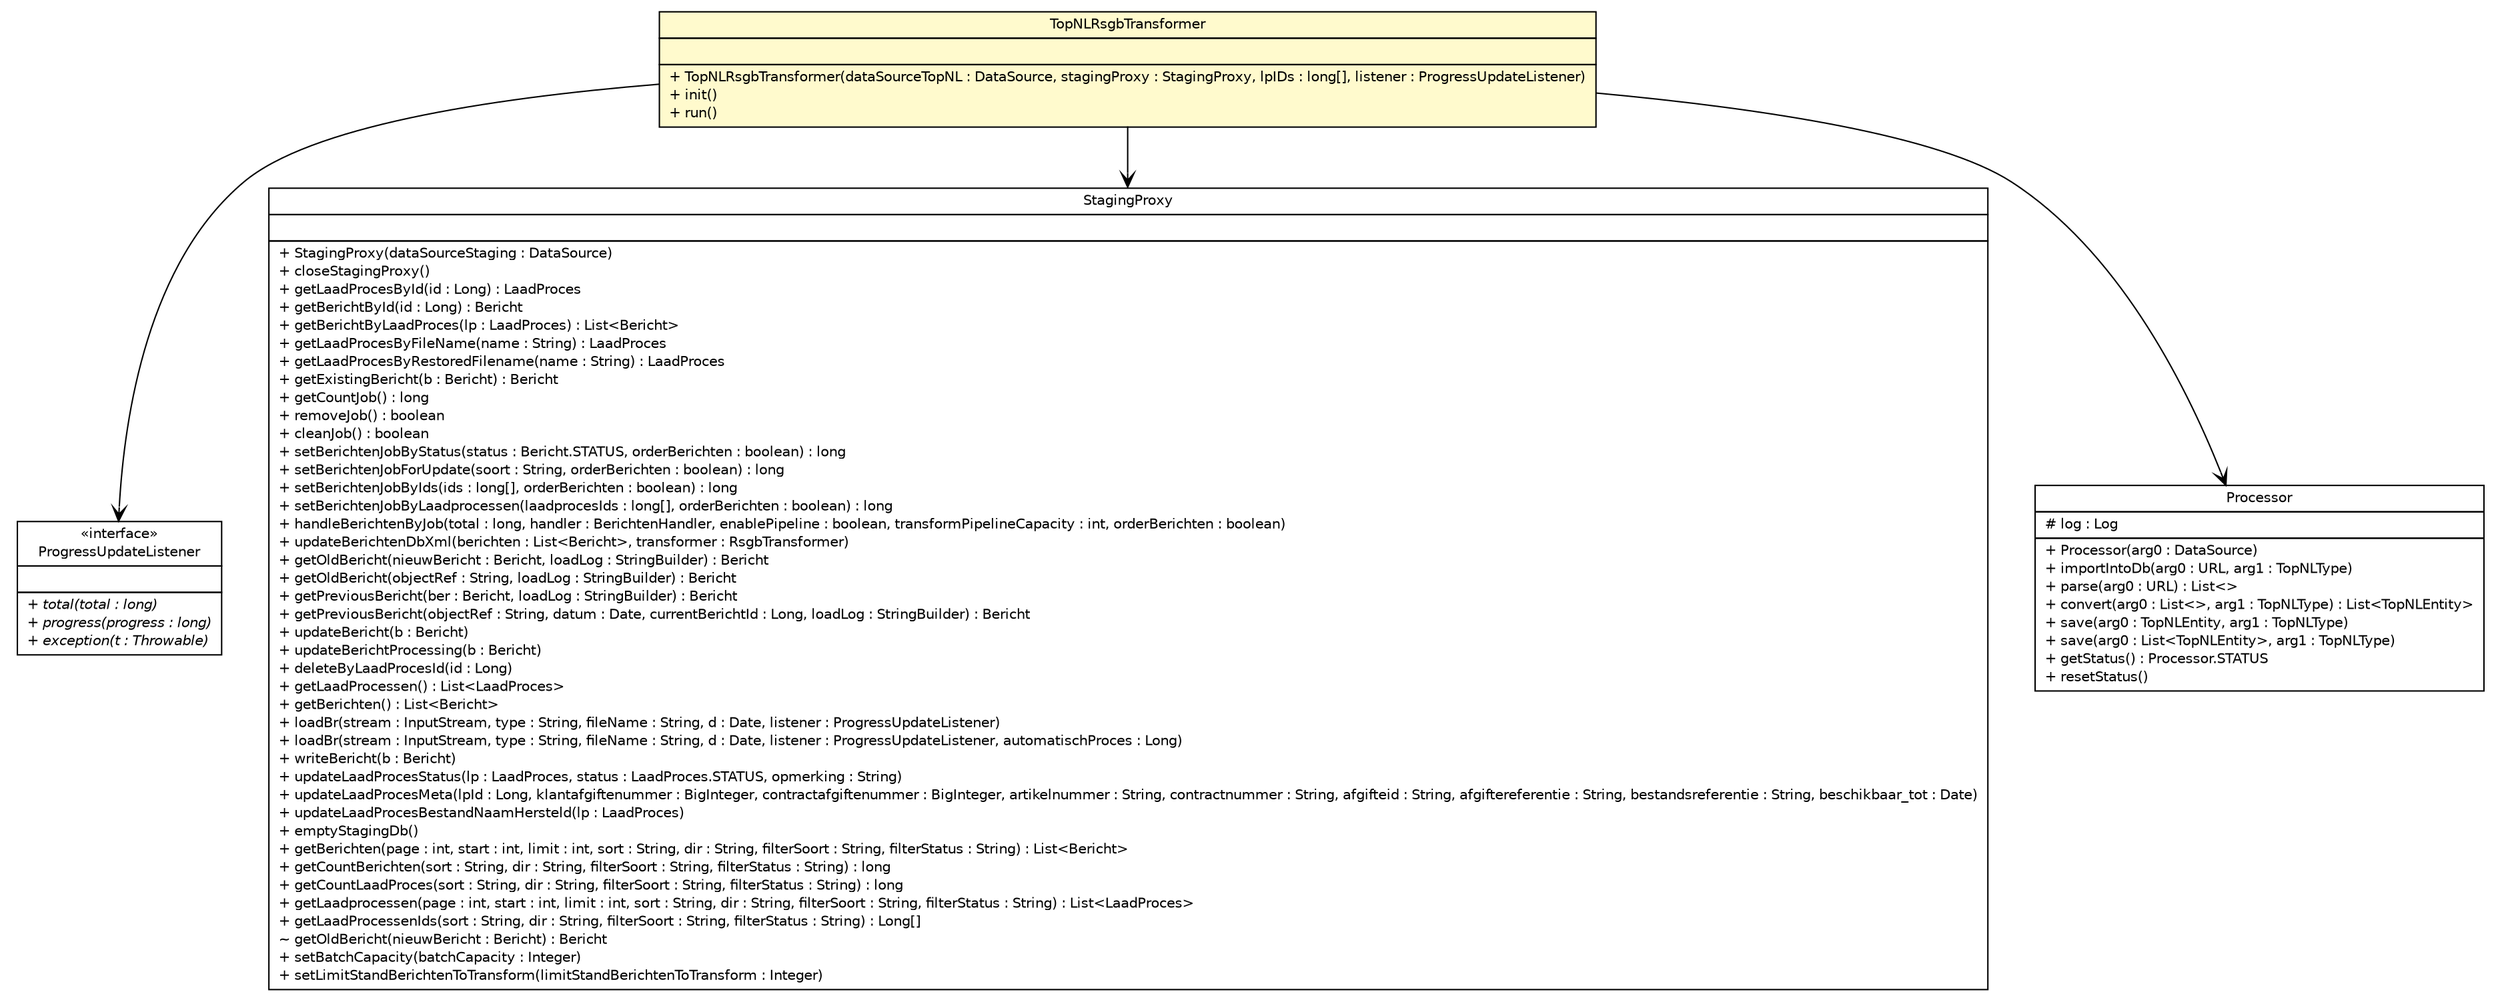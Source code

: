 #!/usr/local/bin/dot
#
# Class diagram 
# Generated by UMLGraph version R5_6-24-gf6e263 (http://www.umlgraph.org/)
#

digraph G {
	edge [fontname="Helvetica",fontsize=10,labelfontname="Helvetica",labelfontsize=10];
	node [fontname="Helvetica",fontsize=10,shape=plaintext];
	nodesep=0.25;
	ranksep=0.5;
	// nl.b3p.brmo.loader.ProgressUpdateListener
	c2868 [label=<<table title="nl.b3p.brmo.loader.ProgressUpdateListener" border="0" cellborder="1" cellspacing="0" cellpadding="2" port="p" href="../ProgressUpdateListener.html">
		<tr><td><table border="0" cellspacing="0" cellpadding="1">
<tr><td align="center" balign="center"> &#171;interface&#187; </td></tr>
<tr><td align="center" balign="center"> ProgressUpdateListener </td></tr>
		</table></td></tr>
		<tr><td><table border="0" cellspacing="0" cellpadding="1">
<tr><td align="left" balign="left">  </td></tr>
		</table></td></tr>
		<tr><td><table border="0" cellspacing="0" cellpadding="1">
<tr><td align="left" balign="left"><font face="Helvetica-Oblique" point-size="10.0"> + total(total : long) </font></td></tr>
<tr><td align="left" balign="left"><font face="Helvetica-Oblique" point-size="10.0"> + progress(progress : long) </font></td></tr>
<tr><td align="left" balign="left"><font face="Helvetica-Oblique" point-size="10.0"> + exception(t : Throwable) </font></td></tr>
		</table></td></tr>
		</table>>, URL="../ProgressUpdateListener.html", fontname="Helvetica", fontcolor="black", fontsize=10.0];
	// nl.b3p.brmo.loader.StagingProxy
	c2870 [label=<<table title="nl.b3p.brmo.loader.StagingProxy" border="0" cellborder="1" cellspacing="0" cellpadding="2" port="p" href="../StagingProxy.html">
		<tr><td><table border="0" cellspacing="0" cellpadding="1">
<tr><td align="center" balign="center"> StagingProxy </td></tr>
		</table></td></tr>
		<tr><td><table border="0" cellspacing="0" cellpadding="1">
<tr><td align="left" balign="left">  </td></tr>
		</table></td></tr>
		<tr><td><table border="0" cellspacing="0" cellpadding="1">
<tr><td align="left" balign="left"> + StagingProxy(dataSourceStaging : DataSource) </td></tr>
<tr><td align="left" balign="left"> + closeStagingProxy() </td></tr>
<tr><td align="left" balign="left"> + getLaadProcesById(id : Long) : LaadProces </td></tr>
<tr><td align="left" balign="left"> + getBerichtById(id : Long) : Bericht </td></tr>
<tr><td align="left" balign="left"> + getBerichtByLaadProces(lp : LaadProces) : List&lt;Bericht&gt; </td></tr>
<tr><td align="left" balign="left"> + getLaadProcesByFileName(name : String) : LaadProces </td></tr>
<tr><td align="left" balign="left"> + getLaadProcesByRestoredFilename(name : String) : LaadProces </td></tr>
<tr><td align="left" balign="left"> + getExistingBericht(b : Bericht) : Bericht </td></tr>
<tr><td align="left" balign="left"> + getCountJob() : long </td></tr>
<tr><td align="left" balign="left"> + removeJob() : boolean </td></tr>
<tr><td align="left" balign="left"> + cleanJob() : boolean </td></tr>
<tr><td align="left" balign="left"> + setBerichtenJobByStatus(status : Bericht.STATUS, orderBerichten : boolean) : long </td></tr>
<tr><td align="left" balign="left"> + setBerichtenJobForUpdate(soort : String, orderBerichten : boolean) : long </td></tr>
<tr><td align="left" balign="left"> + setBerichtenJobByIds(ids : long[], orderBerichten : boolean) : long </td></tr>
<tr><td align="left" balign="left"> + setBerichtenJobByLaadprocessen(laadprocesIds : long[], orderBerichten : boolean) : long </td></tr>
<tr><td align="left" balign="left"> + handleBerichtenByJob(total : long, handler : BerichtenHandler, enablePipeline : boolean, transformPipelineCapacity : int, orderBerichten : boolean) </td></tr>
<tr><td align="left" balign="left"> + updateBerichtenDbXml(berichten : List&lt;Bericht&gt;, transformer : RsgbTransformer) </td></tr>
<tr><td align="left" balign="left"> + getOldBericht(nieuwBericht : Bericht, loadLog : StringBuilder) : Bericht </td></tr>
<tr><td align="left" balign="left"> + getOldBericht(objectRef : String, loadLog : StringBuilder) : Bericht </td></tr>
<tr><td align="left" balign="left"> + getPreviousBericht(ber : Bericht, loadLog : StringBuilder) : Bericht </td></tr>
<tr><td align="left" balign="left"> + getPreviousBericht(objectRef : String, datum : Date, currentBerichtId : Long, loadLog : StringBuilder) : Bericht </td></tr>
<tr><td align="left" balign="left"> + updateBericht(b : Bericht) </td></tr>
<tr><td align="left" balign="left"> + updateBerichtProcessing(b : Bericht) </td></tr>
<tr><td align="left" balign="left"> + deleteByLaadProcesId(id : Long) </td></tr>
<tr><td align="left" balign="left"> + getLaadProcessen() : List&lt;LaadProces&gt; </td></tr>
<tr><td align="left" balign="left"> + getBerichten() : List&lt;Bericht&gt; </td></tr>
<tr><td align="left" balign="left"> + loadBr(stream : InputStream, type : String, fileName : String, d : Date, listener : ProgressUpdateListener) </td></tr>
<tr><td align="left" balign="left"> + loadBr(stream : InputStream, type : String, fileName : String, d : Date, listener : ProgressUpdateListener, automatischProces : Long) </td></tr>
<tr><td align="left" balign="left"> + writeBericht(b : Bericht) </td></tr>
<tr><td align="left" balign="left"> + updateLaadProcesStatus(lp : LaadProces, status : LaadProces.STATUS, opmerking : String) </td></tr>
<tr><td align="left" balign="left"> + updateLaadProcesMeta(lpId : Long, klantafgiftenummer : BigInteger, contractafgiftenummer : BigInteger, artikelnummer : String, contractnummer : String, afgifteid : String, afgiftereferentie : String, bestandsreferentie : String, beschikbaar_tot : Date) </td></tr>
<tr><td align="left" balign="left"> + updateLaadProcesBestandNaamHersteld(lp : LaadProces) </td></tr>
<tr><td align="left" balign="left"> + emptyStagingDb() </td></tr>
<tr><td align="left" balign="left"> + getBerichten(page : int, start : int, limit : int, sort : String, dir : String, filterSoort : String, filterStatus : String) : List&lt;Bericht&gt; </td></tr>
<tr><td align="left" balign="left"> + getCountBerichten(sort : String, dir : String, filterSoort : String, filterStatus : String) : long </td></tr>
<tr><td align="left" balign="left"> + getCountLaadProces(sort : String, dir : String, filterSoort : String, filterStatus : String) : long </td></tr>
<tr><td align="left" balign="left"> + getLaadprocessen(page : int, start : int, limit : int, sort : String, dir : String, filterSoort : String, filterStatus : String) : List&lt;LaadProces&gt; </td></tr>
<tr><td align="left" balign="left"> + getLaadProcessenIds(sort : String, dir : String, filterSoort : String, filterStatus : String) : Long[] </td></tr>
<tr><td align="left" balign="left"> ~ getOldBericht(nieuwBericht : Bericht) : Bericht </td></tr>
<tr><td align="left" balign="left"> + setBatchCapacity(batchCapacity : Integer) </td></tr>
<tr><td align="left" balign="left"> + setLimitStandBerichtenToTransform(limitStandBerichtenToTransform : Integer) </td></tr>
		</table></td></tr>
		</table>>, URL="../StagingProxy.html", fontname="Helvetica", fontcolor="black", fontsize=10.0];
	// nl.b3p.brmo.loader.util.TopNLRsgbTransformer
	c2880 [label=<<table title="nl.b3p.brmo.loader.util.TopNLRsgbTransformer" border="0" cellborder="1" cellspacing="0" cellpadding="2" port="p" bgcolor="lemonChiffon" href="./TopNLRsgbTransformer.html">
		<tr><td><table border="0" cellspacing="0" cellpadding="1">
<tr><td align="center" balign="center"> TopNLRsgbTransformer </td></tr>
		</table></td></tr>
		<tr><td><table border="0" cellspacing="0" cellpadding="1">
<tr><td align="left" balign="left">  </td></tr>
		</table></td></tr>
		<tr><td><table border="0" cellspacing="0" cellpadding="1">
<tr><td align="left" balign="left"> + TopNLRsgbTransformer(dataSourceTopNL : DataSource, stagingProxy : StagingProxy, lpIDs : long[], listener : ProgressUpdateListener) </td></tr>
<tr><td align="left" balign="left"> + init() </td></tr>
<tr><td align="left" balign="left"> + run() </td></tr>
		</table></td></tr>
		</table>>, URL="./TopNLRsgbTransformer.html", fontname="Helvetica", fontcolor="black", fontsize=10.0];
	// nl.b3p.brmo.loader.util.TopNLRsgbTransformer NAVASSOC nl.b3p.brmo.loader.StagingProxy
	c2880:p -> c2870:p [taillabel="", label="", headlabel="", fontname="Helvetica", fontcolor="black", fontsize=10.0, color="black", arrowhead=open];
	// nl.b3p.brmo.loader.util.TopNLRsgbTransformer NAVASSOC nl.b3p.brmo.loader.ProgressUpdateListener
	c2880:p -> c2868:p [taillabel="", label="", headlabel="", fontname="Helvetica", fontcolor="black", fontsize=10.0, color="black", arrowhead=open];
	// nl.b3p.brmo.loader.util.TopNLRsgbTransformer NAVASSOC nl.b3p.topnl.Processor
	c2880:p -> c2914:p [taillabel="", label="", headlabel="", fontname="Helvetica", fontcolor="black", fontsize=10.0, color="black", arrowhead=open];
	// nl.b3p.topnl.Processor
	c2914 [label=<<table title="nl.b3p.topnl.Processor" border="0" cellborder="1" cellspacing="0" cellpadding="2" port="p">
		<tr><td><table border="0" cellspacing="0" cellpadding="1">
<tr><td align="center" balign="center"> Processor </td></tr>
		</table></td></tr>
		<tr><td><table border="0" cellspacing="0" cellpadding="1">
<tr><td align="left" balign="left"> # log : Log </td></tr>
		</table></td></tr>
		<tr><td><table border="0" cellspacing="0" cellpadding="1">
<tr><td align="left" balign="left"> + Processor(arg0 : DataSource) </td></tr>
<tr><td align="left" balign="left"> + importIntoDb(arg0 : URL, arg1 : TopNLType) </td></tr>
<tr><td align="left" balign="left"> + parse(arg0 : URL) : List&lt;&gt; </td></tr>
<tr><td align="left" balign="left"> + convert(arg0 : List&lt;&gt;, arg1 : TopNLType) : List&lt;TopNLEntity&gt; </td></tr>
<tr><td align="left" balign="left"> + save(arg0 : TopNLEntity, arg1 : TopNLType) </td></tr>
<tr><td align="left" balign="left"> + save(arg0 : List&lt;TopNLEntity&gt;, arg1 : TopNLType) </td></tr>
<tr><td align="left" balign="left"> + getStatus() : Processor.STATUS </td></tr>
<tr><td align="left" balign="left"> + resetStatus() </td></tr>
		</table></td></tr>
		</table>>, URL="null", fontname="Helvetica", fontcolor="black", fontsize=10.0];
}

